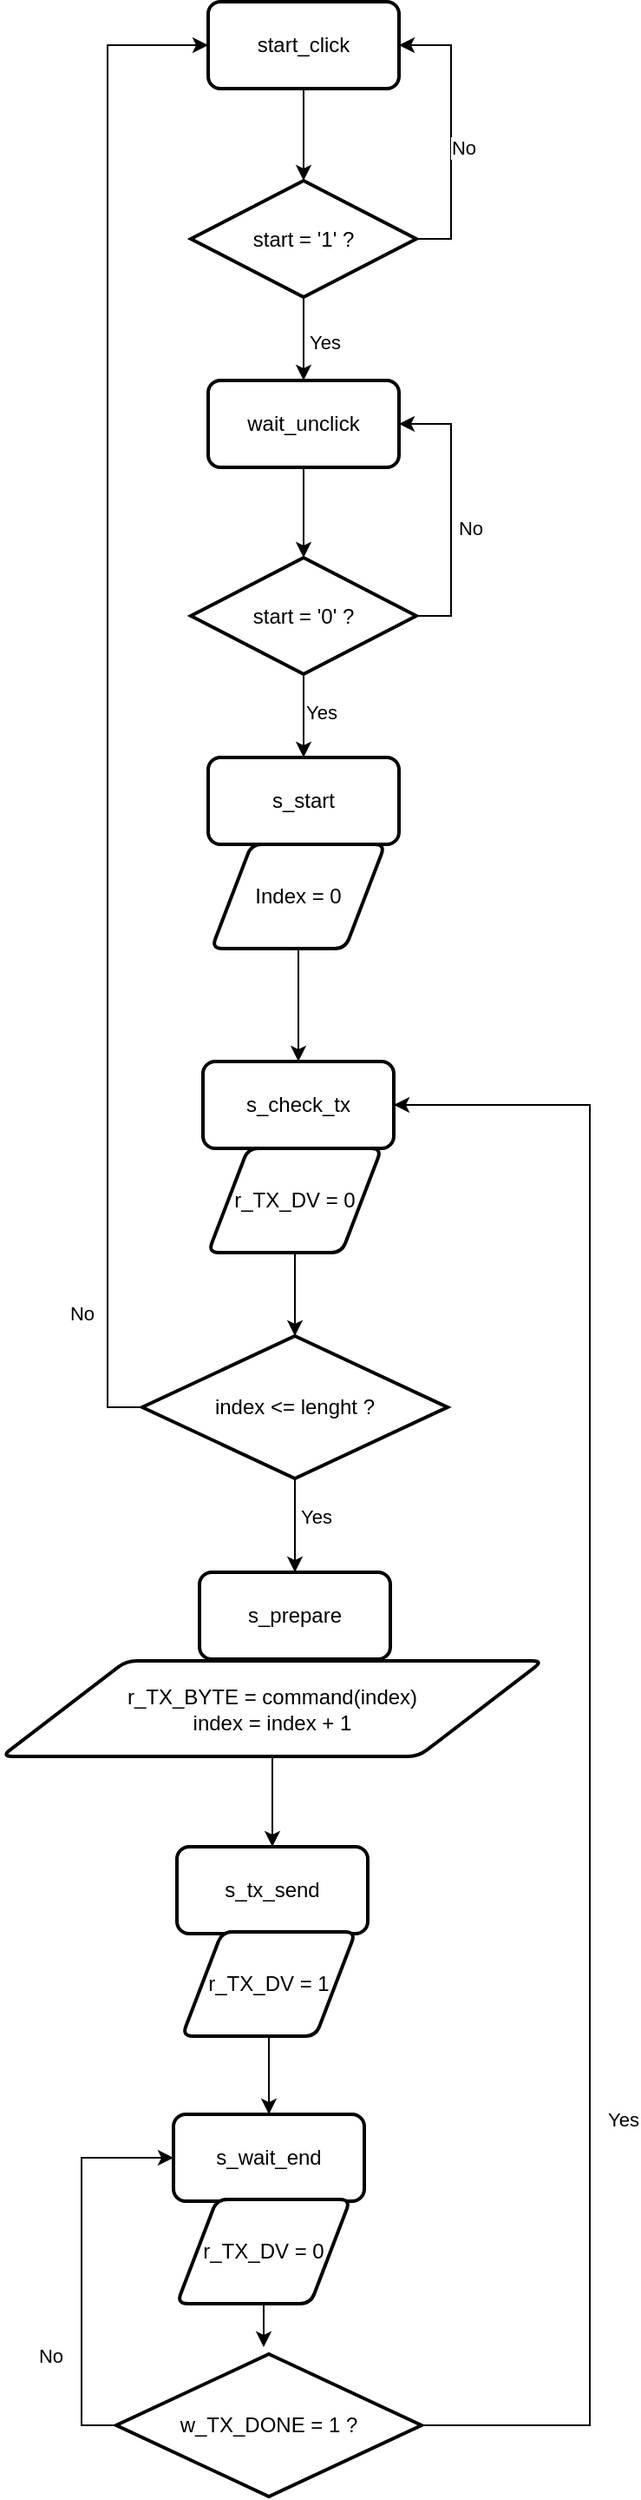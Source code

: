 <mxfile version="24.2.5" type="device">
  <diagram name="Página-1" id="m3OHUJk2A6lblHHqhCZ5">
    <mxGraphModel dx="1564" dy="829" grid="1" gridSize="10" guides="1" tooltips="1" connect="1" arrows="1" fold="1" page="1" pageScale="1" pageWidth="827" pageHeight="1169" math="0" shadow="0">
      <root>
        <mxCell id="0" />
        <mxCell id="1" parent="0" />
        <mxCell id="R3QwsEBxaPi7MsHxChWB-3" value="start_click" style="rounded=1;whiteSpace=wrap;html=1;absoluteArcSize=1;arcSize=14;strokeWidth=2;" vertex="1" parent="1">
          <mxGeometry x="320" y="180" width="110" height="50" as="geometry" />
        </mxCell>
        <mxCell id="R3QwsEBxaPi7MsHxChWB-6" style="edgeStyle=orthogonalEdgeStyle;rounded=0;orthogonalLoop=1;jettySize=auto;html=1;exitX=1;exitY=0.5;exitDx=0;exitDy=0;exitPerimeter=0;entryX=1;entryY=0.5;entryDx=0;entryDy=0;" edge="1" parent="1" source="R3QwsEBxaPi7MsHxChWB-4" target="R3QwsEBxaPi7MsHxChWB-3">
          <mxGeometry relative="1" as="geometry" />
        </mxCell>
        <mxCell id="R3QwsEBxaPi7MsHxChWB-7" value="No" style="edgeLabel;html=1;align=center;verticalAlign=middle;resizable=0;points=[];" vertex="1" connectable="0" parent="R3QwsEBxaPi7MsHxChWB-6">
          <mxGeometry x="-0.102" y="-5" relative="1" as="geometry">
            <mxPoint x="2" as="offset" />
          </mxGeometry>
        </mxCell>
        <mxCell id="R3QwsEBxaPi7MsHxChWB-9" style="edgeStyle=orthogonalEdgeStyle;rounded=0;orthogonalLoop=1;jettySize=auto;html=1;exitX=0.5;exitY=1;exitDx=0;exitDy=0;exitPerimeter=0;entryX=0.5;entryY=0;entryDx=0;entryDy=0;" edge="1" parent="1" source="R3QwsEBxaPi7MsHxChWB-4" target="R3QwsEBxaPi7MsHxChWB-8">
          <mxGeometry relative="1" as="geometry" />
        </mxCell>
        <mxCell id="R3QwsEBxaPi7MsHxChWB-10" value="Yes" style="edgeLabel;html=1;align=center;verticalAlign=middle;resizable=0;points=[];" vertex="1" connectable="0" parent="R3QwsEBxaPi7MsHxChWB-9">
          <mxGeometry x="0.061" y="4" relative="1" as="geometry">
            <mxPoint x="8" as="offset" />
          </mxGeometry>
        </mxCell>
        <mxCell id="R3QwsEBxaPi7MsHxChWB-4" value="start = &#39;1&#39; ?" style="strokeWidth=2;html=1;shape=mxgraph.flowchart.decision;whiteSpace=wrap;" vertex="1" parent="1">
          <mxGeometry x="310" y="283" width="130" height="67" as="geometry" />
        </mxCell>
        <mxCell id="R3QwsEBxaPi7MsHxChWB-5" style="edgeStyle=orthogonalEdgeStyle;rounded=0;orthogonalLoop=1;jettySize=auto;html=1;exitX=0.5;exitY=1;exitDx=0;exitDy=0;entryX=0.5;entryY=0;entryDx=0;entryDy=0;entryPerimeter=0;" edge="1" parent="1" source="R3QwsEBxaPi7MsHxChWB-3" target="R3QwsEBxaPi7MsHxChWB-4">
          <mxGeometry relative="1" as="geometry" />
        </mxCell>
        <mxCell id="R3QwsEBxaPi7MsHxChWB-8" value="wait_unclick" style="rounded=1;whiteSpace=wrap;html=1;absoluteArcSize=1;arcSize=14;strokeWidth=2;" vertex="1" parent="1">
          <mxGeometry x="320" y="398" width="110" height="50" as="geometry" />
        </mxCell>
        <mxCell id="R3QwsEBxaPi7MsHxChWB-13" style="edgeStyle=orthogonalEdgeStyle;rounded=0;orthogonalLoop=1;jettySize=auto;html=1;exitX=1;exitY=0.5;exitDx=0;exitDy=0;exitPerimeter=0;entryX=1;entryY=0.5;entryDx=0;entryDy=0;" edge="1" parent="1" source="R3QwsEBxaPi7MsHxChWB-11" target="R3QwsEBxaPi7MsHxChWB-8">
          <mxGeometry relative="1" as="geometry" />
        </mxCell>
        <mxCell id="R3QwsEBxaPi7MsHxChWB-14" value="No" style="edgeLabel;html=1;align=center;verticalAlign=middle;resizable=0;points=[];" vertex="1" connectable="0" parent="R3QwsEBxaPi7MsHxChWB-13">
          <mxGeometry x="-0.109" y="-7" relative="1" as="geometry">
            <mxPoint x="4" y="1" as="offset" />
          </mxGeometry>
        </mxCell>
        <mxCell id="R3QwsEBxaPi7MsHxChWB-17" style="edgeStyle=orthogonalEdgeStyle;rounded=0;orthogonalLoop=1;jettySize=auto;html=1;exitX=0.5;exitY=1;exitDx=0;exitDy=0;exitPerimeter=0;" edge="1" parent="1" source="R3QwsEBxaPi7MsHxChWB-11" target="R3QwsEBxaPi7MsHxChWB-15">
          <mxGeometry relative="1" as="geometry" />
        </mxCell>
        <mxCell id="R3QwsEBxaPi7MsHxChWB-18" value="Yes" style="edgeLabel;html=1;align=center;verticalAlign=middle;resizable=0;points=[];" vertex="1" connectable="0" parent="R3QwsEBxaPi7MsHxChWB-17">
          <mxGeometry x="-0.083" relative="1" as="geometry">
            <mxPoint x="10" as="offset" />
          </mxGeometry>
        </mxCell>
        <mxCell id="R3QwsEBxaPi7MsHxChWB-11" value="start = &#39;0&#39; ?" style="strokeWidth=2;html=1;shape=mxgraph.flowchart.decision;whiteSpace=wrap;" vertex="1" parent="1">
          <mxGeometry x="310" y="500" width="130" height="67" as="geometry" />
        </mxCell>
        <mxCell id="R3QwsEBxaPi7MsHxChWB-12" style="edgeStyle=orthogonalEdgeStyle;rounded=0;orthogonalLoop=1;jettySize=auto;html=1;exitX=0.5;exitY=1;exitDx=0;exitDy=0;entryX=0.5;entryY=0;entryDx=0;entryDy=0;entryPerimeter=0;" edge="1" parent="1" source="R3QwsEBxaPi7MsHxChWB-8" target="R3QwsEBxaPi7MsHxChWB-11">
          <mxGeometry relative="1" as="geometry" />
        </mxCell>
        <mxCell id="R3QwsEBxaPi7MsHxChWB-15" value="s_start" style="rounded=1;whiteSpace=wrap;html=1;absoluteArcSize=1;arcSize=14;strokeWidth=2;" vertex="1" parent="1">
          <mxGeometry x="320" y="615" width="110" height="50" as="geometry" />
        </mxCell>
        <mxCell id="R3QwsEBxaPi7MsHxChWB-22" style="edgeStyle=orthogonalEdgeStyle;rounded=0;orthogonalLoop=1;jettySize=auto;html=1;exitX=0.5;exitY=1;exitDx=0;exitDy=0;entryX=0.5;entryY=0;entryDx=0;entryDy=0;" edge="1" parent="1" source="R3QwsEBxaPi7MsHxChWB-19" target="R3QwsEBxaPi7MsHxChWB-21">
          <mxGeometry relative="1" as="geometry" />
        </mxCell>
        <mxCell id="R3QwsEBxaPi7MsHxChWB-19" value="Index = 0" style="shape=parallelogram;html=1;strokeWidth=2;perimeter=parallelogramPerimeter;whiteSpace=wrap;rounded=1;arcSize=12;size=0.23;" vertex="1" parent="1">
          <mxGeometry x="322" y="665" width="100" height="60" as="geometry" />
        </mxCell>
        <mxCell id="R3QwsEBxaPi7MsHxChWB-21" value="s_check_tx" style="rounded=1;whiteSpace=wrap;html=1;absoluteArcSize=1;arcSize=14;strokeWidth=2;" vertex="1" parent="1">
          <mxGeometry x="317" y="790" width="110" height="50" as="geometry" />
        </mxCell>
        <mxCell id="R3QwsEBxaPi7MsHxChWB-23" value="r_TX_DV = 0" style="shape=parallelogram;html=1;strokeWidth=2;perimeter=parallelogramPerimeter;whiteSpace=wrap;rounded=1;arcSize=12;size=0.23;" vertex="1" parent="1">
          <mxGeometry x="320" y="840" width="100" height="60" as="geometry" />
        </mxCell>
        <mxCell id="R3QwsEBxaPi7MsHxChWB-27" style="edgeStyle=orthogonalEdgeStyle;rounded=0;orthogonalLoop=1;jettySize=auto;html=1;exitX=0.5;exitY=1;exitDx=0;exitDy=0;exitPerimeter=0;entryX=0.5;entryY=0;entryDx=0;entryDy=0;" edge="1" parent="1" source="R3QwsEBxaPi7MsHxChWB-24" target="R3QwsEBxaPi7MsHxChWB-26">
          <mxGeometry relative="1" as="geometry" />
        </mxCell>
        <mxCell id="R3QwsEBxaPi7MsHxChWB-28" value="Yes" style="edgeLabel;html=1;align=center;verticalAlign=middle;resizable=0;points=[];" vertex="1" connectable="0" parent="R3QwsEBxaPi7MsHxChWB-27">
          <mxGeometry x="-0.185" y="5" relative="1" as="geometry">
            <mxPoint x="7" as="offset" />
          </mxGeometry>
        </mxCell>
        <mxCell id="R3QwsEBxaPi7MsHxChWB-30" style="edgeStyle=orthogonalEdgeStyle;rounded=0;orthogonalLoop=1;jettySize=auto;html=1;exitX=0;exitY=0.5;exitDx=0;exitDy=0;exitPerimeter=0;entryX=0;entryY=0.5;entryDx=0;entryDy=0;" edge="1" parent="1" source="R3QwsEBxaPi7MsHxChWB-24" target="R3QwsEBxaPi7MsHxChWB-3">
          <mxGeometry relative="1" as="geometry" />
        </mxCell>
        <mxCell id="R3QwsEBxaPi7MsHxChWB-31" value="No" style="edgeLabel;html=1;align=center;verticalAlign=middle;resizable=0;points=[];" vertex="1" connectable="0" parent="R3QwsEBxaPi7MsHxChWB-30">
          <mxGeometry x="-0.828" y="1" relative="1" as="geometry">
            <mxPoint x="-14" as="offset" />
          </mxGeometry>
        </mxCell>
        <mxCell id="R3QwsEBxaPi7MsHxChWB-24" value="index &amp;lt;= lenght ?" style="strokeWidth=2;html=1;shape=mxgraph.flowchart.decision;whiteSpace=wrap;" vertex="1" parent="1">
          <mxGeometry x="282" y="948" width="176" height="82" as="geometry" />
        </mxCell>
        <mxCell id="R3QwsEBxaPi7MsHxChWB-25" style="edgeStyle=orthogonalEdgeStyle;rounded=0;orthogonalLoop=1;jettySize=auto;html=1;exitX=0.5;exitY=1;exitDx=0;exitDy=0;entryX=0.5;entryY=0;entryDx=0;entryDy=0;entryPerimeter=0;" edge="1" parent="1" source="R3QwsEBxaPi7MsHxChWB-23" target="R3QwsEBxaPi7MsHxChWB-24">
          <mxGeometry relative="1" as="geometry" />
        </mxCell>
        <mxCell id="R3QwsEBxaPi7MsHxChWB-26" value="s_prepare" style="rounded=1;whiteSpace=wrap;html=1;absoluteArcSize=1;arcSize=14;strokeWidth=2;" vertex="1" parent="1">
          <mxGeometry x="315" y="1084" width="110" height="50" as="geometry" />
        </mxCell>
        <mxCell id="R3QwsEBxaPi7MsHxChWB-34" style="edgeStyle=orthogonalEdgeStyle;rounded=0;orthogonalLoop=1;jettySize=auto;html=1;exitX=0.5;exitY=1;exitDx=0;exitDy=0;entryX=0.5;entryY=0;entryDx=0;entryDy=0;" edge="1" parent="1" source="R3QwsEBxaPi7MsHxChWB-32" target="R3QwsEBxaPi7MsHxChWB-33">
          <mxGeometry relative="1" as="geometry" />
        </mxCell>
        <mxCell id="R3QwsEBxaPi7MsHxChWB-32" value="r_TX_BYTE = command(index)&lt;div&gt;index = index + 1&lt;/div&gt;" style="shape=parallelogram;html=1;strokeWidth=2;perimeter=parallelogramPerimeter;whiteSpace=wrap;rounded=1;arcSize=12;size=0.23;" vertex="1" parent="1">
          <mxGeometry x="201" y="1135" width="312" height="55" as="geometry" />
        </mxCell>
        <mxCell id="R3QwsEBxaPi7MsHxChWB-33" value="s_tx_send" style="rounded=1;whiteSpace=wrap;html=1;absoluteArcSize=1;arcSize=14;strokeWidth=2;" vertex="1" parent="1">
          <mxGeometry x="302" y="1242" width="110" height="50" as="geometry" />
        </mxCell>
        <mxCell id="R3QwsEBxaPi7MsHxChWB-37" style="edgeStyle=orthogonalEdgeStyle;rounded=0;orthogonalLoop=1;jettySize=auto;html=1;exitX=0.5;exitY=1;exitDx=0;exitDy=0;entryX=0.5;entryY=0;entryDx=0;entryDy=0;" edge="1" parent="1" source="R3QwsEBxaPi7MsHxChWB-35" target="R3QwsEBxaPi7MsHxChWB-36">
          <mxGeometry relative="1" as="geometry" />
        </mxCell>
        <mxCell id="R3QwsEBxaPi7MsHxChWB-35" value="r_TX_DV = 1" style="shape=parallelogram;html=1;strokeWidth=2;perimeter=parallelogramPerimeter;whiteSpace=wrap;rounded=1;arcSize=12;size=0.23;" vertex="1" parent="1">
          <mxGeometry x="305" y="1291" width="100" height="60" as="geometry" />
        </mxCell>
        <mxCell id="R3QwsEBxaPi7MsHxChWB-36" value="s_wait_end" style="rounded=1;whiteSpace=wrap;html=1;absoluteArcSize=1;arcSize=14;strokeWidth=2;" vertex="1" parent="1">
          <mxGeometry x="300" y="1396" width="110" height="50" as="geometry" />
        </mxCell>
        <mxCell id="R3QwsEBxaPi7MsHxChWB-41" style="edgeStyle=orthogonalEdgeStyle;rounded=0;orthogonalLoop=1;jettySize=auto;html=1;exitX=0.5;exitY=1;exitDx=0;exitDy=0;" edge="1" parent="1" source="R3QwsEBxaPi7MsHxChWB-38">
          <mxGeometry relative="1" as="geometry">
            <mxPoint x="352" y="1530" as="targetPoint" />
          </mxGeometry>
        </mxCell>
        <mxCell id="R3QwsEBxaPi7MsHxChWB-38" value="r_TX_DV = 0" style="shape=parallelogram;html=1;strokeWidth=2;perimeter=parallelogramPerimeter;whiteSpace=wrap;rounded=1;arcSize=12;size=0.23;" vertex="1" parent="1">
          <mxGeometry x="302" y="1445" width="100" height="60" as="geometry" />
        </mxCell>
        <mxCell id="R3QwsEBxaPi7MsHxChWB-46" style="edgeStyle=orthogonalEdgeStyle;rounded=0;orthogonalLoop=1;jettySize=auto;html=1;exitX=0;exitY=0.5;exitDx=0;exitDy=0;exitPerimeter=0;entryX=0;entryY=0.5;entryDx=0;entryDy=0;" edge="1" parent="1" source="R3QwsEBxaPi7MsHxChWB-40" target="R3QwsEBxaPi7MsHxChWB-36">
          <mxGeometry relative="1" as="geometry" />
        </mxCell>
        <mxCell id="R3QwsEBxaPi7MsHxChWB-47" value="No" style="edgeLabel;html=1;align=center;verticalAlign=middle;resizable=0;points=[];" vertex="1" connectable="0" parent="R3QwsEBxaPi7MsHxChWB-46">
          <mxGeometry x="-0.471" y="1" relative="1" as="geometry">
            <mxPoint x="-17" as="offset" />
          </mxGeometry>
        </mxCell>
        <mxCell id="R3QwsEBxaPi7MsHxChWB-49" style="edgeStyle=orthogonalEdgeStyle;rounded=0;orthogonalLoop=1;jettySize=auto;html=1;exitX=1;exitY=0.5;exitDx=0;exitDy=0;exitPerimeter=0;entryX=1;entryY=0.5;entryDx=0;entryDy=0;" edge="1" parent="1" source="R3QwsEBxaPi7MsHxChWB-40" target="R3QwsEBxaPi7MsHxChWB-21">
          <mxGeometry relative="1" as="geometry">
            <Array as="points">
              <mxPoint x="540" y="1575" />
              <mxPoint x="540" y="815" />
            </Array>
          </mxGeometry>
        </mxCell>
        <mxCell id="R3QwsEBxaPi7MsHxChWB-50" value="Yes" style="edgeLabel;html=1;align=center;verticalAlign=middle;resizable=0;points=[];" vertex="1" connectable="0" parent="R3QwsEBxaPi7MsHxChWB-49">
          <mxGeometry x="-0.462" y="-6" relative="1" as="geometry">
            <mxPoint x="13" y="-12" as="offset" />
          </mxGeometry>
        </mxCell>
        <mxCell id="R3QwsEBxaPi7MsHxChWB-40" value="w_TX_DONE = 1 ?" style="strokeWidth=2;html=1;shape=mxgraph.flowchart.decision;whiteSpace=wrap;" vertex="1" parent="1">
          <mxGeometry x="267" y="1534" width="176" height="82" as="geometry" />
        </mxCell>
      </root>
    </mxGraphModel>
  </diagram>
</mxfile>
